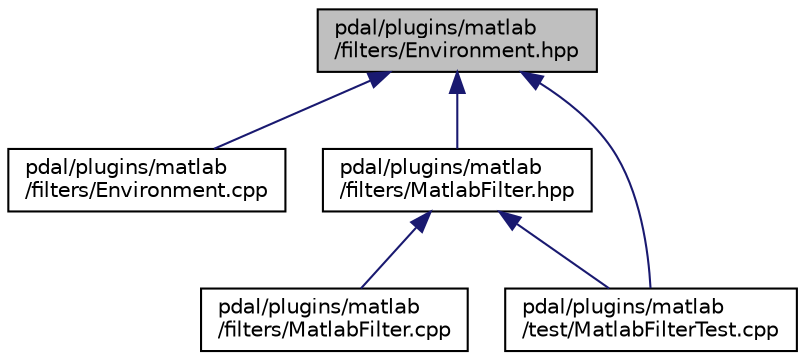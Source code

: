 digraph "pdal/plugins/matlab/filters/Environment.hpp"
{
  edge [fontname="Helvetica",fontsize="10",labelfontname="Helvetica",labelfontsize="10"];
  node [fontname="Helvetica",fontsize="10",shape=record];
  Node1 [label="pdal/plugins/matlab\l/filters/Environment.hpp",height=0.2,width=0.4,color="black", fillcolor="grey75", style="filled", fontcolor="black"];
  Node1 -> Node2 [dir="back",color="midnightblue",fontsize="10",style="solid",fontname="Helvetica"];
  Node2 [label="pdal/plugins/matlab\l/filters/Environment.cpp",height=0.2,width=0.4,color="black", fillcolor="white", style="filled",URL="$matlab_2filters_2Environment_8cpp.html"];
  Node1 -> Node3 [dir="back",color="midnightblue",fontsize="10",style="solid",fontname="Helvetica"];
  Node3 [label="pdal/plugins/matlab\l/filters/MatlabFilter.hpp",height=0.2,width=0.4,color="black", fillcolor="white", style="filled",URL="$MatlabFilter_8hpp.html"];
  Node3 -> Node4 [dir="back",color="midnightblue",fontsize="10",style="solid",fontname="Helvetica"];
  Node4 [label="pdal/plugins/matlab\l/filters/MatlabFilter.cpp",height=0.2,width=0.4,color="black", fillcolor="white", style="filled",URL="$MatlabFilter_8cpp.html"];
  Node3 -> Node5 [dir="back",color="midnightblue",fontsize="10",style="solid",fontname="Helvetica"];
  Node5 [label="pdal/plugins/matlab\l/test/MatlabFilterTest.cpp",height=0.2,width=0.4,color="black", fillcolor="white", style="filled",URL="$MatlabFilterTest_8cpp.html"];
  Node1 -> Node5 [dir="back",color="midnightblue",fontsize="10",style="solid",fontname="Helvetica"];
}

